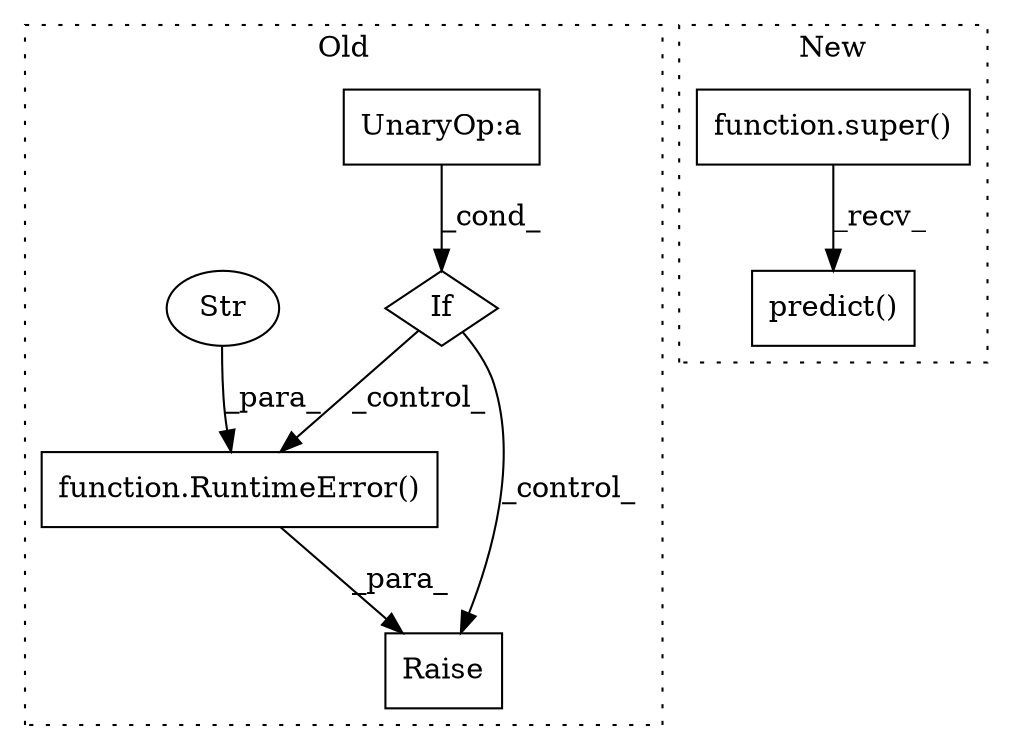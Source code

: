 digraph G {
subgraph cluster0 {
1 [label="Raise" a="91" s="2783" l="6" shape="box"];
3 [label="If" a="96" s="2752" l="3" shape="diamond"];
4 [label="UnaryOp:a" a="61" s="2755" l="14" shape="box"];
6 [label="function.RuntimeError()" a="75" s="2789,2888" l="13,1" shape="box"];
7 [label="Str" a="66" s="2802" l="86" shape="ellipse"];
label = "Old";
style="dotted";
}
subgraph cluster1 {
2 [label="predict()" a="75" s="3047,3068" l="16,1" shape="box"];
5 [label="function.super()" a="75" s="3047" l="7" shape="box"];
label = "New";
style="dotted";
}
3 -> 1 [label="_control_"];
3 -> 6 [label="_control_"];
4 -> 3 [label="_cond_"];
5 -> 2 [label="_recv_"];
6 -> 1 [label="_para_"];
7 -> 6 [label="_para_"];
}